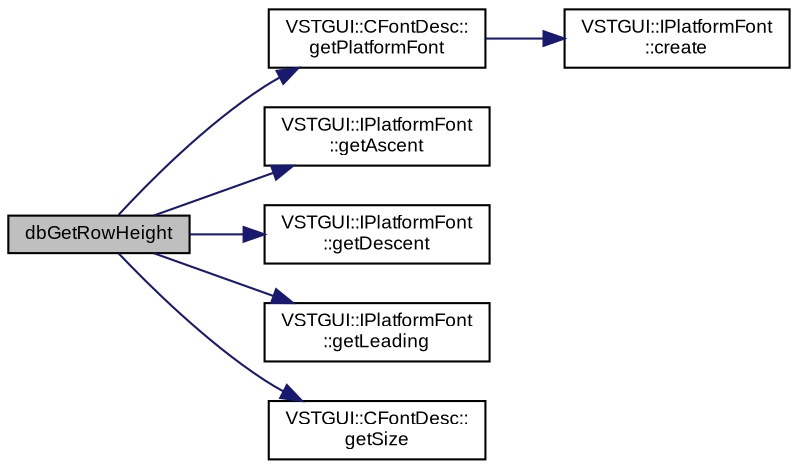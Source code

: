 digraph "dbGetRowHeight"
{
  bgcolor="transparent";
  edge [fontname="Arial",fontsize="9",labelfontname="Arial",labelfontsize="9"];
  node [fontname="Arial",fontsize="9",shape=record];
  rankdir="LR";
  Node1 [label="dbGetRowHeight",height=0.2,width=0.4,color="black", fillcolor="grey75", style="filled" fontcolor="black"];
  Node1 -> Node2 [color="midnightblue",fontsize="9",style="solid",fontname="Arial"];
  Node2 [label="VSTGUI::CFontDesc::\lgetPlatformFont",height=0.2,width=0.4,color="black",URL="$class_v_s_t_g_u_i_1_1_c_font_desc.html#af97b831edbd57148720d11f0aeacd378"];
  Node2 -> Node3 [color="midnightblue",fontsize="9",style="solid",fontname="Arial"];
  Node3 [label="VSTGUI::IPlatformFont\l::create",height=0.2,width=0.4,color="black",URL="$class_v_s_t_g_u_i_1_1_i_platform_font.html#ab5bbf6b04fd98135937c67851192d639"];
  Node1 -> Node4 [color="midnightblue",fontsize="9",style="solid",fontname="Arial"];
  Node4 [label="VSTGUI::IPlatformFont\l::getAscent",height=0.2,width=0.4,color="black",URL="$class_v_s_t_g_u_i_1_1_i_platform_font.html#aa3454360094487aeb36b951588572f98",tooltip="returns the ascent line offset of the baseline of this font. If not supported returns -1 ..."];
  Node1 -> Node5 [color="midnightblue",fontsize="9",style="solid",fontname="Arial"];
  Node5 [label="VSTGUI::IPlatformFont\l::getDescent",height=0.2,width=0.4,color="black",URL="$class_v_s_t_g_u_i_1_1_i_platform_font.html#a000799e26242e86a125aeb637fc966f0",tooltip="returns the descent line offset of the baseline of this font. If not supported returns -1 ..."];
  Node1 -> Node6 [color="midnightblue",fontsize="9",style="solid",fontname="Arial"];
  Node6 [label="VSTGUI::IPlatformFont\l::getLeading",height=0.2,width=0.4,color="black",URL="$class_v_s_t_g_u_i_1_1_i_platform_font.html#aada246d8545dd390a965e2a3aeeed29a",tooltip="returns the space between lines for this font. If not supported returns -1 "];
  Node1 -> Node7 [color="midnightblue",fontsize="9",style="solid",fontname="Arial"];
  Node7 [label="VSTGUI::CFontDesc::\lgetSize",height=0.2,width=0.4,color="black",URL="$class_v_s_t_g_u_i_1_1_c_font_desc.html#a41e097ceebffe54a8ed361d006164fc6",tooltip="get the height of the font "];
}
